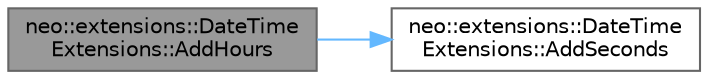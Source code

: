 digraph "neo::extensions::DateTimeExtensions::AddHours"
{
 // LATEX_PDF_SIZE
  bgcolor="transparent";
  edge [fontname=Helvetica,fontsize=10,labelfontname=Helvetica,labelfontsize=10];
  node [fontname=Helvetica,fontsize=10,shape=box,height=0.2,width=0.4];
  rankdir="LR";
  Node1 [id="Node000001",label="neo::extensions::DateTime\lExtensions::AddHours",height=0.2,width=0.4,color="gray40", fillcolor="grey60", style="filled", fontcolor="black",tooltip="Add hours to timestamp."];
  Node1 -> Node2 [id="edge2_Node000001_Node000002",color="steelblue1",style="solid",tooltip=" "];
  Node2 [id="Node000002",label="neo::extensions::DateTime\lExtensions::AddSeconds",height=0.2,width=0.4,color="grey40", fillcolor="white", style="filled",URL="$classneo_1_1extensions_1_1_date_time_extensions.html#af4935e6e7c07ce21cd354ab2508e8c34",tooltip="Add seconds to timestamp."];
}
